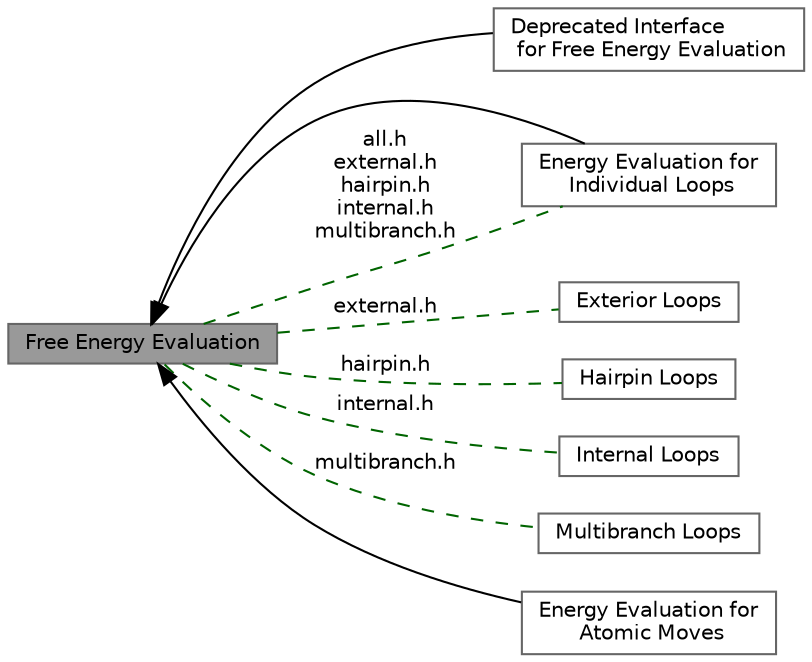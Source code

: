 digraph "Free Energy Evaluation"
{
 // INTERACTIVE_SVG=YES
 // LATEX_PDF_SIZE
  bgcolor="transparent";
  edge [fontname=Helvetica,fontsize=10,labelfontname=Helvetica,labelfontsize=10];
  node [fontname=Helvetica,fontsize=10,shape=box,height=0.2,width=0.4];
  rankdir=LR;
  Node1 [label="Free Energy Evaluation",height=0.2,width=0.4,color="gray40", fillcolor="grey60", style="filled", fontcolor="black",tooltip="Functions and variables related to free energy evaluation of sequence/structure pairs."];
  Node4 [label="Deprecated Interface\l for Free Energy Evaluation",height=0.2,width=0.4,color="grey40", fillcolor="white", style="filled",URL="$group__eval__deprecated.html",tooltip="Deprecated Energy Evaluation functions."];
  Node2 [label="Energy Evaluation for\l Individual Loops",height=0.2,width=0.4,color="grey40", fillcolor="white", style="filled",URL="$group__eval__loops.html",tooltip="Functions to evaluate the free energy of particular types of loops."];
  Node5 [label="Exterior Loops",height=0.2,width=0.4,color="grey40", fillcolor="white", style="filled",URL="$group__eval__loops__ext.html",tooltip="Functions to evaluate the free energy contributions for exterior loops."];
  Node6 [label="Hairpin Loops",height=0.2,width=0.4,color="grey40", fillcolor="white", style="filled",URL="$group__eval__loops__hp.html",tooltip="Functions to evaluate the free energy contributions for hairpin loops."];
  Node7 [label="Internal Loops",height=0.2,width=0.4,color="grey40", fillcolor="white", style="filled",URL="$group__eval__loops__int.html",tooltip="Functions to evaluate the free energy contributions for internal loops."];
  Node8 [label="Multibranch Loops",height=0.2,width=0.4,color="grey40", fillcolor="white", style="filled",URL="$group__eval__loops__mb.html",tooltip="Functions to evaluate the free energy contributions for mutlibranch loops."];
  Node3 [label="Energy Evaluation for\l Atomic Moves",height=0.2,width=0.4,color="grey40", fillcolor="white", style="filled",URL="$group__eval__move.html",tooltip="Functions to evaluate the free energy change of a structure after application of (a set of) atomic mo..."];
  Node1->Node2 [shape=plaintext, dir="back", style="solid"];
  Node1->Node3 [shape=plaintext, dir="back", style="solid"];
  Node1->Node4 [shape=plaintext, dir="back", style="solid"];
  Node1->Node2 [shape=plaintext, label="all.h\nexternal.h\nhairpin.h\ninternal.h\nmultibranch.h", color="darkgreen", dir="none", style="dashed"];
  Node1->Node5 [shape=plaintext, label="external.h", color="darkgreen", dir="none", style="dashed"];
  Node1->Node6 [shape=plaintext, label="hairpin.h", color="darkgreen", dir="none", style="dashed"];
  Node1->Node7 [shape=plaintext, label="internal.h", color="darkgreen", dir="none", style="dashed"];
  Node1->Node8 [shape=plaintext, label="multibranch.h", color="darkgreen", dir="none", style="dashed"];
}
